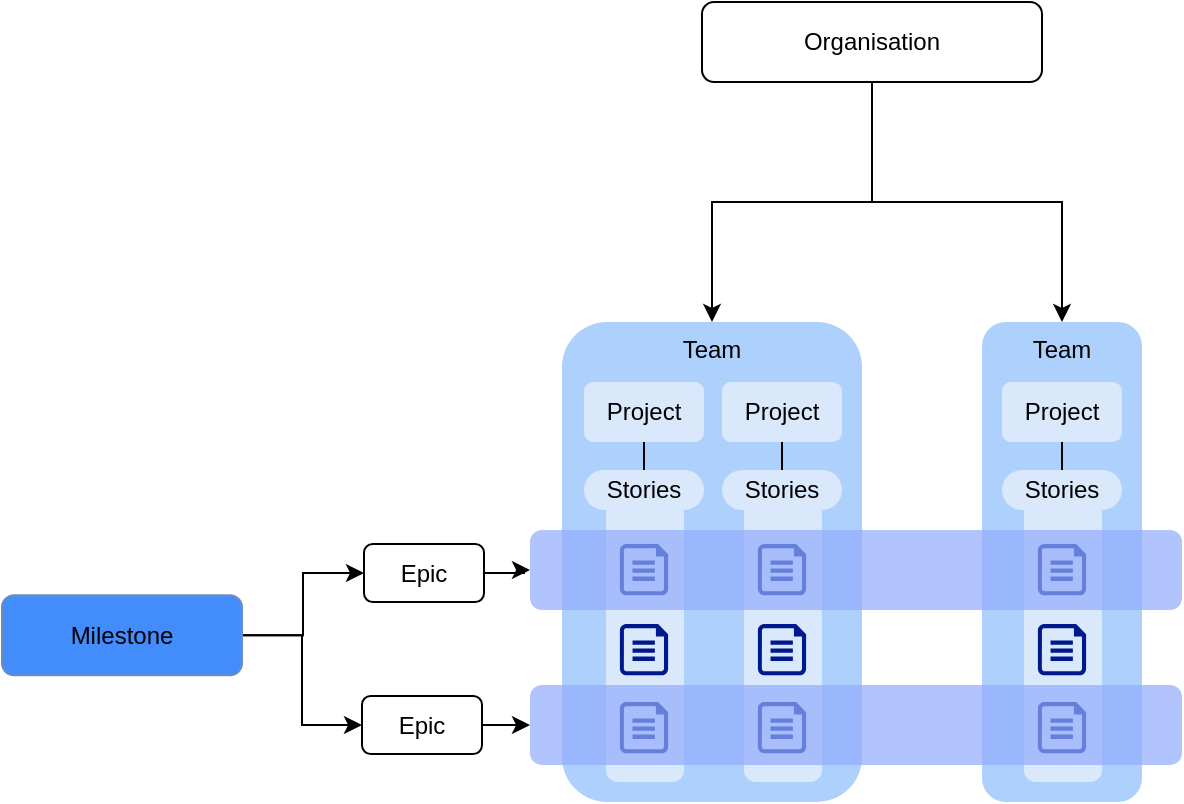 <mxfile version="22.0.8" type="github">
  <diagram name="Page-1" id="s6fkva6_rw7zY-F-AaNF">
    <mxGraphModel dx="815" dy="434" grid="1" gridSize="10" guides="1" tooltips="1" connect="1" arrows="1" fold="1" page="1" pageScale="1" pageWidth="827" pageHeight="1169" math="0" shadow="0">
      <root>
        <mxCell id="0" />
        <mxCell id="1" parent="0" />
        <mxCell id="VqZTAAArKosiI1yCozY4-6" value="Team" style="rounded=1;whiteSpace=wrap;html=1;verticalAlign=top;fillColor=#AED0FC;strokeColor=none;" vertex="1" parent="1">
          <mxGeometry x="530" y="310" width="80" height="240" as="geometry" />
        </mxCell>
        <mxCell id="VqZTAAArKosiI1yCozY4-5" value="Team" style="rounded=1;whiteSpace=wrap;html=1;verticalAlign=top;fillColor=#AED0FC;strokeColor=none;" vertex="1" parent="1">
          <mxGeometry x="320" y="310" width="150" height="240" as="geometry" />
        </mxCell>
        <mxCell id="VqZTAAArKosiI1yCozY4-68" value="" style="rounded=1;whiteSpace=wrap;html=1;fillColor=#dae8fc;strokeColor=none;" vertex="1" parent="1">
          <mxGeometry x="342" y="400" width="39" height="140" as="geometry" />
        </mxCell>
        <mxCell id="VqZTAAArKosiI1yCozY4-16" value="Stories" style="rounded=1;whiteSpace=wrap;html=1;arcSize=50;strokeColor=none;fillColor=#dae8fc;" vertex="1" parent="1">
          <mxGeometry x="331" y="384" width="60" height="20" as="geometry" />
        </mxCell>
        <mxCell id="VqZTAAArKosiI1yCozY4-44" style="edgeStyle=orthogonalEdgeStyle;rounded=0;orthogonalLoop=1;jettySize=auto;html=1;entryX=0;entryY=0.5;entryDx=0;entryDy=0;" edge="1" parent="1" source="VqZTAAArKosiI1yCozY4-1" target="VqZTAAArKosiI1yCozY4-22">
          <mxGeometry relative="1" as="geometry" />
        </mxCell>
        <mxCell id="VqZTAAArKosiI1yCozY4-45" style="edgeStyle=orthogonalEdgeStyle;rounded=0;orthogonalLoop=1;jettySize=auto;html=1;entryX=0;entryY=0.5;entryDx=0;entryDy=0;" edge="1" parent="1" source="VqZTAAArKosiI1yCozY4-1" target="VqZTAAArKosiI1yCozY4-3">
          <mxGeometry relative="1" as="geometry" />
        </mxCell>
        <mxCell id="VqZTAAArKosiI1yCozY4-1" value="Milestone" style="rounded=1;whiteSpace=wrap;html=1;fillColor=#428CFC;strokeColor=#6c8ebf;" vertex="1" parent="1">
          <mxGeometry x="40" y="446.64" width="120" height="40" as="geometry" />
        </mxCell>
        <mxCell id="VqZTAAArKosiI1yCozY4-8" style="edgeStyle=orthogonalEdgeStyle;rounded=0;orthogonalLoop=1;jettySize=auto;html=1;entryX=0.5;entryY=0;entryDx=0;entryDy=0;" edge="1" parent="1" source="VqZTAAArKosiI1yCozY4-2" target="VqZTAAArKosiI1yCozY4-5">
          <mxGeometry relative="1" as="geometry" />
        </mxCell>
        <mxCell id="VqZTAAArKosiI1yCozY4-9" style="edgeStyle=orthogonalEdgeStyle;rounded=0;orthogonalLoop=1;jettySize=auto;html=1;" edge="1" parent="1" source="VqZTAAArKosiI1yCozY4-2" target="VqZTAAArKosiI1yCozY4-6">
          <mxGeometry relative="1" as="geometry" />
        </mxCell>
        <mxCell id="VqZTAAArKosiI1yCozY4-2" value="Organisation" style="rounded=1;whiteSpace=wrap;html=1;" vertex="1" parent="1">
          <mxGeometry x="390" y="150" width="170" height="40" as="geometry" />
        </mxCell>
        <mxCell id="VqZTAAArKosiI1yCozY4-66" style="edgeStyle=orthogonalEdgeStyle;rounded=0;orthogonalLoop=1;jettySize=auto;html=1;" edge="1" parent="1" source="VqZTAAArKosiI1yCozY4-3" target="VqZTAAArKosiI1yCozY4-65">
          <mxGeometry relative="1" as="geometry" />
        </mxCell>
        <mxCell id="VqZTAAArKosiI1yCozY4-3" value="Epic" style="rounded=1;whiteSpace=wrap;html=1;" vertex="1" parent="1">
          <mxGeometry x="220" y="497" width="60" height="29" as="geometry" />
        </mxCell>
        <mxCell id="VqZTAAArKosiI1yCozY4-90" style="edgeStyle=orthogonalEdgeStyle;rounded=0;orthogonalLoop=1;jettySize=auto;html=1;entryX=0.5;entryY=0;entryDx=0;entryDy=0;endArrow=none;endFill=0;" edge="1" parent="1" source="VqZTAAArKosiI1yCozY4-12" target="VqZTAAArKosiI1yCozY4-16">
          <mxGeometry relative="1" as="geometry">
            <Array as="points">
              <mxPoint x="361" y="380" />
              <mxPoint x="361" y="380" />
            </Array>
          </mxGeometry>
        </mxCell>
        <mxCell id="VqZTAAArKosiI1yCozY4-12" value="Project" style="rounded=1;whiteSpace=wrap;html=1;fillColor=#dae8fc;strokeColor=none;" vertex="1" parent="1">
          <mxGeometry x="331" y="340" width="60" height="30" as="geometry" />
        </mxCell>
        <mxCell id="VqZTAAArKosiI1yCozY4-19" value="" style="sketch=0;pointerEvents=1;shadow=0;dashed=0;html=1;strokeColor=none;labelPosition=center;verticalLabelPosition=bottom;verticalAlign=top;align=center;fillColor=#00188D;shape=mxgraph.azure.file" vertex="1" parent="1">
          <mxGeometry x="348.95" y="421" width="24.1" height="25.64" as="geometry" />
        </mxCell>
        <mxCell id="VqZTAAArKosiI1yCozY4-48" style="edgeStyle=orthogonalEdgeStyle;rounded=0;orthogonalLoop=1;jettySize=auto;html=1;" edge="1" parent="1" source="VqZTAAArKosiI1yCozY4-22" target="VqZTAAArKosiI1yCozY4-46">
          <mxGeometry relative="1" as="geometry" />
        </mxCell>
        <mxCell id="VqZTAAArKosiI1yCozY4-22" value="Epic" style="rounded=1;whiteSpace=wrap;html=1;" vertex="1" parent="1">
          <mxGeometry x="221" y="421" width="60" height="29" as="geometry" />
        </mxCell>
        <mxCell id="VqZTAAArKosiI1yCozY4-51" value="" style="sketch=0;pointerEvents=1;shadow=0;dashed=0;html=1;strokeColor=none;labelPosition=center;verticalLabelPosition=bottom;verticalAlign=top;align=center;fillColor=#00188D;shape=mxgraph.azure.file" vertex="1" parent="1">
          <mxGeometry x="348.95" y="461" width="24.1" height="25.64" as="geometry" />
        </mxCell>
        <mxCell id="VqZTAAArKosiI1yCozY4-53" value="" style="sketch=0;pointerEvents=1;shadow=0;dashed=0;html=1;strokeColor=none;labelPosition=center;verticalLabelPosition=bottom;verticalAlign=top;align=center;fillColor=#00188D;shape=mxgraph.azure.file" vertex="1" parent="1">
          <mxGeometry x="348.95" y="500" width="24.1" height="25.64" as="geometry" />
        </mxCell>
        <mxCell id="VqZTAAArKosiI1yCozY4-75" value="" style="rounded=1;whiteSpace=wrap;html=1;fillColor=#dae8fc;strokeColor=none;" vertex="1" parent="1">
          <mxGeometry x="411" y="400" width="39" height="140" as="geometry" />
        </mxCell>
        <mxCell id="VqZTAAArKosiI1yCozY4-76" value="Stories" style="rounded=1;whiteSpace=wrap;html=1;arcSize=50;strokeColor=none;fillColor=#dae8fc;" vertex="1" parent="1">
          <mxGeometry x="400" y="384" width="60" height="20" as="geometry" />
        </mxCell>
        <mxCell id="VqZTAAArKosiI1yCozY4-91" style="edgeStyle=orthogonalEdgeStyle;rounded=0;orthogonalLoop=1;jettySize=auto;html=1;entryX=0.5;entryY=0;entryDx=0;entryDy=0;endArrow=none;endFill=0;" edge="1" parent="1" source="VqZTAAArKosiI1yCozY4-77" target="VqZTAAArKosiI1yCozY4-76">
          <mxGeometry relative="1" as="geometry">
            <Array as="points">
              <mxPoint x="430" y="380" />
              <mxPoint x="430" y="380" />
            </Array>
          </mxGeometry>
        </mxCell>
        <mxCell id="VqZTAAArKosiI1yCozY4-77" value="Project" style="rounded=1;whiteSpace=wrap;html=1;fillColor=#dae8fc;strokeColor=none;" vertex="1" parent="1">
          <mxGeometry x="400" y="340" width="60" height="30" as="geometry" />
        </mxCell>
        <mxCell id="VqZTAAArKosiI1yCozY4-78" value="" style="sketch=0;pointerEvents=1;shadow=0;dashed=0;html=1;strokeColor=none;labelPosition=center;verticalLabelPosition=bottom;verticalAlign=top;align=center;fillColor=#00188D;shape=mxgraph.azure.file" vertex="1" parent="1">
          <mxGeometry x="417.95" y="421" width="24.1" height="25.64" as="geometry" />
        </mxCell>
        <mxCell id="VqZTAAArKosiI1yCozY4-79" value="" style="sketch=0;pointerEvents=1;shadow=0;dashed=0;html=1;strokeColor=none;labelPosition=center;verticalLabelPosition=bottom;verticalAlign=top;align=center;fillColor=#00188D;shape=mxgraph.azure.file" vertex="1" parent="1">
          <mxGeometry x="417.95" y="461" width="24.1" height="25.64" as="geometry" />
        </mxCell>
        <mxCell id="VqZTAAArKosiI1yCozY4-80" value="" style="sketch=0;pointerEvents=1;shadow=0;dashed=0;html=1;strokeColor=none;labelPosition=center;verticalLabelPosition=bottom;verticalAlign=top;align=center;fillColor=#00188D;shape=mxgraph.azure.file" vertex="1" parent="1">
          <mxGeometry x="417.95" y="500" width="24.1" height="25.64" as="geometry" />
        </mxCell>
        <mxCell id="VqZTAAArKosiI1yCozY4-81" value="" style="rounded=1;whiteSpace=wrap;html=1;fillColor=#dae8fc;strokeColor=none;" vertex="1" parent="1">
          <mxGeometry x="551" y="400" width="39" height="140" as="geometry" />
        </mxCell>
        <mxCell id="VqZTAAArKosiI1yCozY4-82" value="Stories" style="rounded=1;whiteSpace=wrap;html=1;arcSize=50;strokeColor=none;fillColor=#dae8fc;" vertex="1" parent="1">
          <mxGeometry x="540" y="384" width="60" height="20" as="geometry" />
        </mxCell>
        <mxCell id="VqZTAAArKosiI1yCozY4-92" style="edgeStyle=orthogonalEdgeStyle;rounded=0;orthogonalLoop=1;jettySize=auto;html=1;entryX=0.5;entryY=0;entryDx=0;entryDy=0;endArrow=none;endFill=0;" edge="1" parent="1" source="VqZTAAArKosiI1yCozY4-83" target="VqZTAAArKosiI1yCozY4-82">
          <mxGeometry relative="1" as="geometry">
            <Array as="points">
              <mxPoint x="570" y="380" />
              <mxPoint x="570" y="380" />
            </Array>
          </mxGeometry>
        </mxCell>
        <mxCell id="VqZTAAArKosiI1yCozY4-83" value="Project" style="rounded=1;whiteSpace=wrap;html=1;fillColor=#dae8fc;strokeColor=none;" vertex="1" parent="1">
          <mxGeometry x="540" y="340" width="60" height="30" as="geometry" />
        </mxCell>
        <mxCell id="VqZTAAArKosiI1yCozY4-84" value="" style="sketch=0;pointerEvents=1;shadow=0;dashed=0;html=1;strokeColor=none;labelPosition=center;verticalLabelPosition=bottom;verticalAlign=top;align=center;fillColor=#00188D;shape=mxgraph.azure.file" vertex="1" parent="1">
          <mxGeometry x="557.95" y="421" width="24.1" height="25.64" as="geometry" />
        </mxCell>
        <mxCell id="VqZTAAArKosiI1yCozY4-85" value="" style="sketch=0;pointerEvents=1;shadow=0;dashed=0;html=1;strokeColor=none;labelPosition=center;verticalLabelPosition=bottom;verticalAlign=top;align=center;fillColor=#00188D;shape=mxgraph.azure.file" vertex="1" parent="1">
          <mxGeometry x="557.95" y="461" width="24.1" height="25.64" as="geometry" />
        </mxCell>
        <mxCell id="VqZTAAArKosiI1yCozY4-86" value="" style="sketch=0;pointerEvents=1;shadow=0;dashed=0;html=1;strokeColor=none;labelPosition=center;verticalLabelPosition=bottom;verticalAlign=top;align=center;fillColor=#00188D;shape=mxgraph.azure.file" vertex="1" parent="1">
          <mxGeometry x="557.95" y="500" width="24.1" height="25.64" as="geometry" />
        </mxCell>
        <mxCell id="VqZTAAArKosiI1yCozY4-65" value="" style="rounded=1;whiteSpace=wrap;html=1;textOpacity=10;fillColor=#92ABFC;strokeColor=none;fontColor=none;noLabel=1;opacity=70;" vertex="1" parent="1">
          <mxGeometry x="304" y="491.5" width="326" height="40" as="geometry" />
        </mxCell>
        <mxCell id="VqZTAAArKosiI1yCozY4-46" value="" style="rounded=1;whiteSpace=wrap;html=1;textOpacity=10;fillColor=#92ABFC;strokeColor=none;fontColor=none;noLabel=1;opacity=70;" vertex="1" parent="1">
          <mxGeometry x="304" y="414" width="326" height="40" as="geometry" />
        </mxCell>
      </root>
    </mxGraphModel>
  </diagram>
</mxfile>
